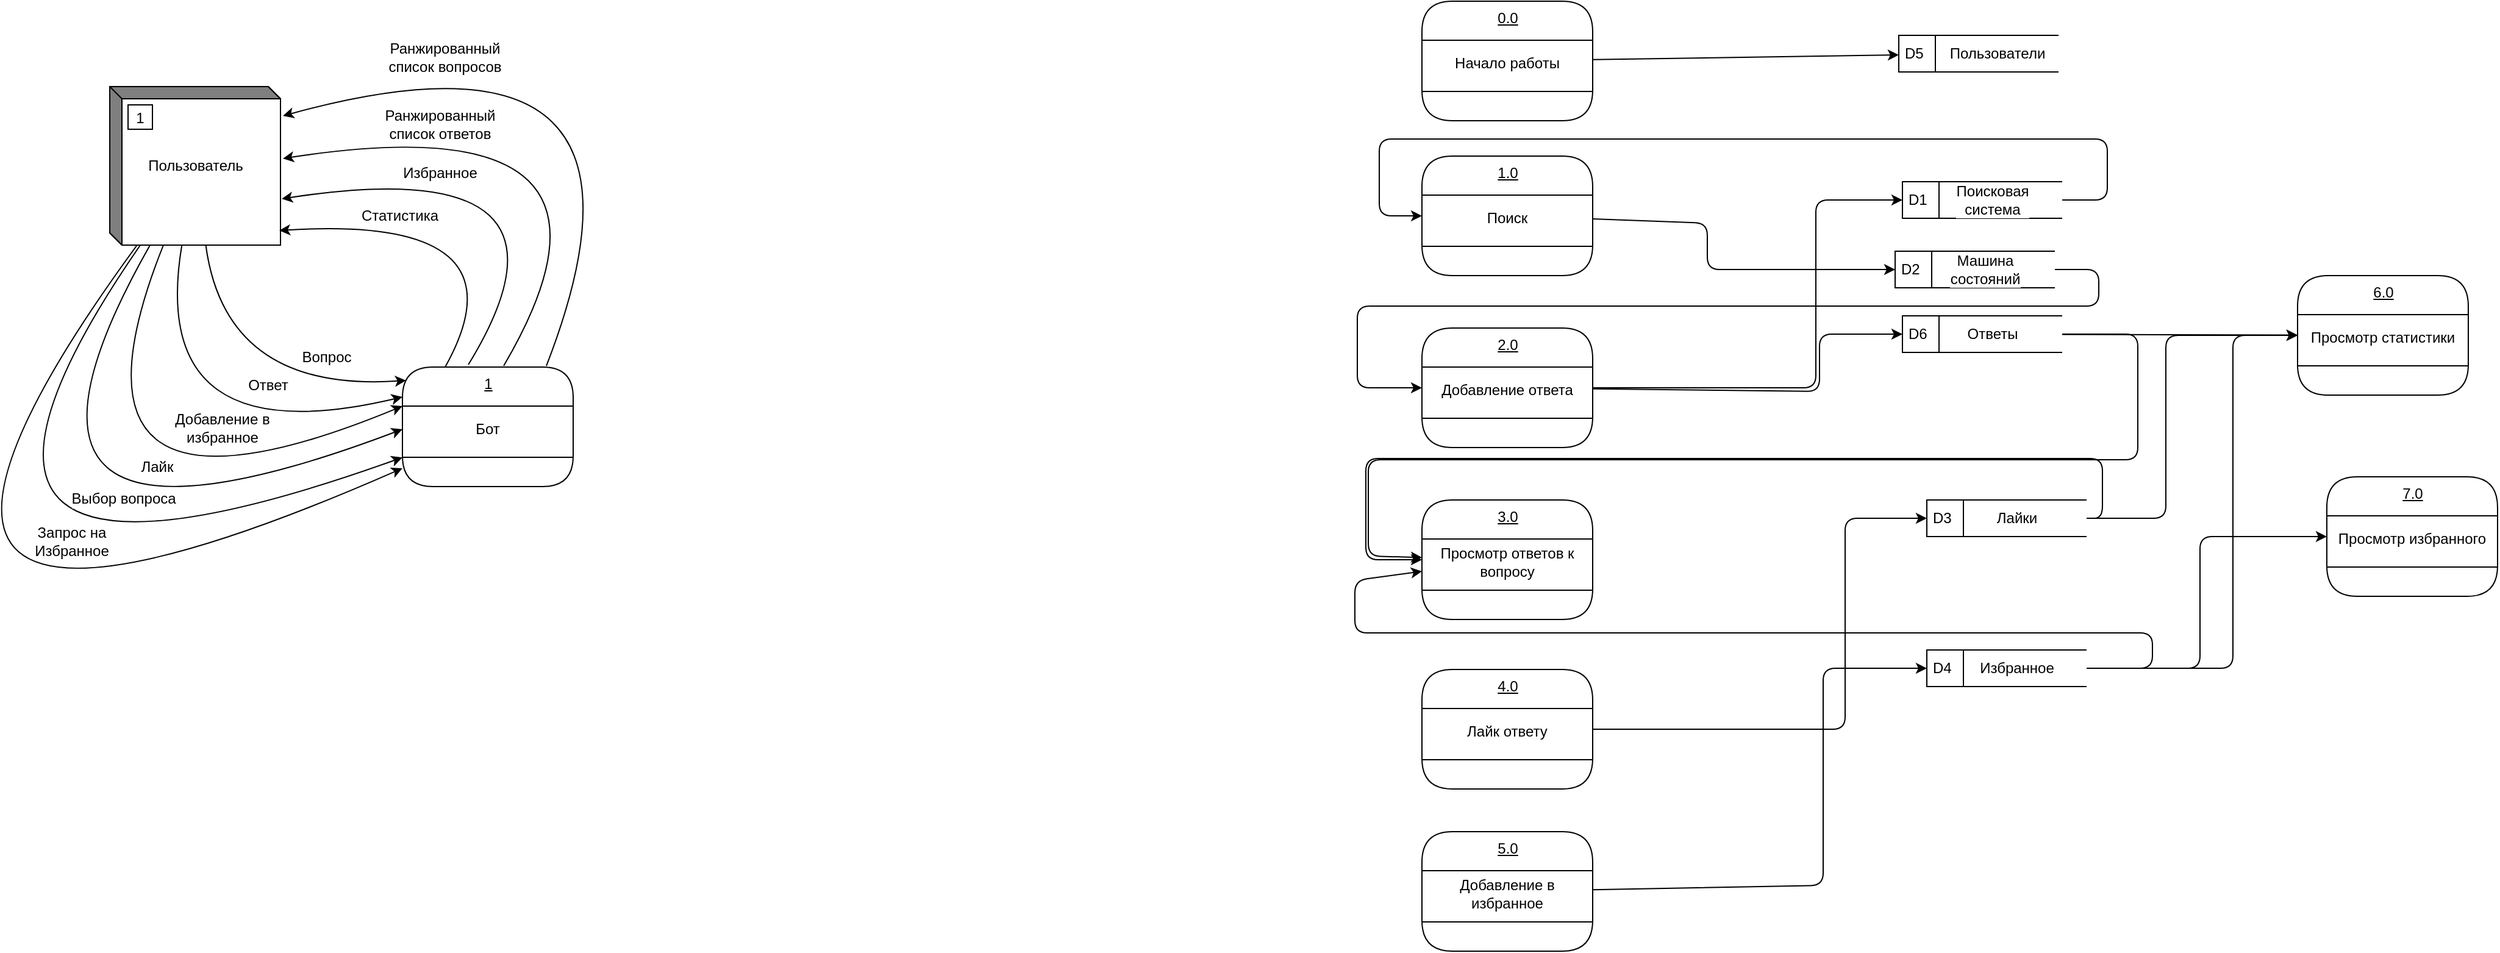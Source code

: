 <mxfile version="14.6.13" type="device"><diagram id="zro-2nRnJr-bB-MmIFv8" name="Страница 1"><mxGraphModel dx="621" dy="503" grid="0" gridSize="10" guides="1" tooltips="1" connect="1" arrows="1" fold="1" page="1" pageScale="1" pageWidth="1169" pageHeight="827" background="none" math="0" shadow="0"><root><mxCell id="0"/><mxCell id="1" parent="0"/><mxCell id="Z1UcRKzP8GFp2pOLiOAi-3" value="Пользователь" style="html=1;dashed=0;whitespace=wrap;shape=mxgraph.dfd.externalEntity;shadow=0;fillColor=#FFFFFF;" vertex="1" parent="1"><mxGeometry x="240" y="70" width="140" height="130" as="geometry"/></mxCell><mxCell id="Z1UcRKzP8GFp2pOLiOAi-4" value="1" style="autosize=1;part=1;resizable=0;strokeColor=inherit;fillColor=inherit;gradientColor=inherit;labelBorderColor=#FFFFFF;labelBackgroundColor=#FFFFFF;" vertex="1" parent="Z1UcRKzP8GFp2pOLiOAi-3"><mxGeometry width="20" height="20" relative="1" as="geometry"><mxPoint x="15" y="15" as="offset"/></mxGeometry></mxCell><mxCell id="Z1UcRKzP8GFp2pOLiOAi-5" value="D1" style="html=1;dashed=0;whitespace=wrap;shape=mxgraph.dfd.dataStoreID;align=left;spacingLeft=3;points=[[0,0],[0.5,0],[1,0],[0,0.5],[1,0.5],[0,1],[0.5,1],[1,1]];shadow=0;labelBackgroundColor=#FFFFFF;fillColor=#FFFFFF;gradientColor=none;" vertex="1" parent="1"><mxGeometry x="1710" y="148" width="131" height="30" as="geometry"/></mxCell><mxCell id="Z1UcRKzP8GFp2pOLiOAi-41" value="1" style="swimlane;fontStyle=4;align=center;verticalAlign=top;childLayout=stackLayout;horizontal=1;startSize=32;horizontalStack=0;resizeParent=1;resizeParentMax=0;resizeLast=0;collapsible=0;marginBottom=0;html=1;rounded=1;absoluteArcSize=1;arcSize=50;shadow=0;labelBackgroundColor=#FFFFFF;gradientColor=none;fillColor=none;" vertex="1" parent="1"><mxGeometry x="480" y="300" width="140" height="98" as="geometry"/></mxCell><mxCell id="Z1UcRKzP8GFp2pOLiOAi-48" value="Бот" style="text;html=1;strokeColor=none;fillColor=none;align=center;verticalAlign=middle;whiteSpace=wrap;rounded=0;shadow=0;labelBackgroundColor=#FFFFFF;" vertex="1" parent="Z1UcRKzP8GFp2pOLiOAi-41"><mxGeometry y="32" width="140" height="38" as="geometry"/></mxCell><mxCell id="Z1UcRKzP8GFp2pOLiOAi-46" value="" style="line;strokeWidth=1;fillColor=none;align=left;verticalAlign=middle;spacingTop=-1;spacingLeft=3;spacingRight=3;rotatable=0;labelPosition=right;points=[];portConstraint=eastwest;" vertex="1" parent="Z1UcRKzP8GFp2pOLiOAi-41"><mxGeometry y="70" width="140" height="8" as="geometry"/></mxCell><mxCell id="Z1UcRKzP8GFp2pOLiOAi-49" value="&amp;nbsp;" style="text;html=1;strokeColor=none;fillColor=none;align=center;verticalAlign=middle;whiteSpace=wrap;rounded=0;shadow=0;labelBackgroundColor=#FFFFFF;" vertex="1" parent="Z1UcRKzP8GFp2pOLiOAi-41"><mxGeometry y="78" width="140" height="20" as="geometry"/></mxCell><mxCell id="Z1UcRKzP8GFp2pOLiOAi-53" value="" style="endArrow=classic;html=1;curved=1;entryX=1.014;entryY=0.454;entryDx=0;entryDy=0;entryPerimeter=0;exitX=0.593;exitY=-0.01;exitDx=0;exitDy=0;exitPerimeter=0;" edge="1" parent="1" source="Z1UcRKzP8GFp2pOLiOAi-41" target="Z1UcRKzP8GFp2pOLiOAi-3"><mxGeometry width="50" height="50" relative="1" as="geometry"><mxPoint x="460" y="310" as="sourcePoint"/><mxPoint x="510" y="260" as="targetPoint"/><Array as="points"><mxPoint x="691" y="81"/></Array></mxGeometry></mxCell><mxCell id="Z1UcRKzP8GFp2pOLiOAi-55" value="Вопрос" style="text;html=1;strokeColor=none;fillColor=none;align=center;verticalAlign=middle;whiteSpace=wrap;rounded=0;shadow=0;labelBackgroundColor=#FFFFFF;" vertex="1" parent="1"><mxGeometry x="398" y="282" width="40" height="20" as="geometry"/></mxCell><mxCell id="Z1UcRKzP8GFp2pOLiOAi-57" value="" style="endArrow=classic;html=1;curved=1;entryX=0.021;entryY=0.112;entryDx=0;entryDy=0;entryPerimeter=0;" edge="1" parent="1" source="Z1UcRKzP8GFp2pOLiOAi-3" target="Z1UcRKzP8GFp2pOLiOAi-41"><mxGeometry width="50" height="50" relative="1" as="geometry"><mxPoint x="457" y="322" as="sourcePoint"/><mxPoint x="507" y="272" as="targetPoint"/><Array as="points"><mxPoint x="335" y="321"/></Array></mxGeometry></mxCell><mxCell id="Z1UcRKzP8GFp2pOLiOAi-59" value="" style="endArrow=classic;html=1;curved=1;entryX=0;entryY=0.25;entryDx=0;entryDy=0;" edge="1" parent="1" source="Z1UcRKzP8GFp2pOLiOAi-3" target="Z1UcRKzP8GFp2pOLiOAi-49"><mxGeometry width="50" height="50" relative="1" as="geometry"><mxPoint x="457" y="322" as="sourcePoint"/><mxPoint x="485" y="388" as="targetPoint"/><Array as="points"><mxPoint x="-38" y="610"/></Array></mxGeometry></mxCell><mxCell id="Z1UcRKzP8GFp2pOLiOAi-60" value="" style="endArrow=classic;html=1;curved=1;" edge="1" parent="1" source="Z1UcRKzP8GFp2pOLiOAi-3" target="Z1UcRKzP8GFp2pOLiOAi-41"><mxGeometry width="50" height="50" relative="1" as="geometry"><mxPoint x="457" y="322" as="sourcePoint"/><mxPoint x="507" y="272" as="targetPoint"/><Array as="points"><mxPoint x="34" y="534"/></Array></mxGeometry></mxCell><mxCell id="Z1UcRKzP8GFp2pOLiOAi-61" value="Выбор вопроса" style="text;html=1;strokeColor=none;fillColor=none;align=center;verticalAlign=middle;whiteSpace=wrap;rounded=0;shadow=0;labelBackgroundColor=#FFFFFF;" vertex="1" parent="1"><mxGeometry x="207" y="398" width="89" height="20" as="geometry"/></mxCell><mxCell id="Z1UcRKzP8GFp2pOLiOAi-62" value="Запрос на Избранное" style="text;html=1;strokeColor=none;fillColor=none;align=center;verticalAlign=middle;whiteSpace=wrap;rounded=0;shadow=0;labelBackgroundColor=#FFFFFF;" vertex="1" parent="1"><mxGeometry x="189" y="433" width="40" height="20" as="geometry"/></mxCell><mxCell id="Z1UcRKzP8GFp2pOLiOAi-64" value="" style="endArrow=classic;html=1;curved=1;exitX=0.843;exitY=-0.01;exitDx=0;exitDy=0;entryX=1.014;entryY=0.185;entryDx=0;entryDy=0;entryPerimeter=0;exitPerimeter=0;" edge="1" parent="1" source="Z1UcRKzP8GFp2pOLiOAi-41" target="Z1UcRKzP8GFp2pOLiOAi-3"><mxGeometry width="50" height="50" relative="1" as="geometry"><mxPoint x="560" y="310" as="sourcePoint"/><mxPoint x="390" y="142.083" as="targetPoint"/><Array as="points"><mxPoint x="713" y="3"/></Array></mxGeometry></mxCell><mxCell id="Z1UcRKzP8GFp2pOLiOAi-65" value="" style="endArrow=classic;html=1;curved=1;entryX=1.007;entryY=0.708;entryDx=0;entryDy=0;entryPerimeter=0;exitX=0.386;exitY=-0.02;exitDx=0;exitDy=0;exitPerimeter=0;" edge="1" parent="1" source="Z1UcRKzP8GFp2pOLiOAi-41" target="Z1UcRKzP8GFp2pOLiOAi-3"><mxGeometry width="50" height="50" relative="1" as="geometry"><mxPoint x="558.059" y="310" as="sourcePoint"/><mxPoint x="391.96" y="156.96" as="targetPoint"/><Array as="points"><mxPoint x="642" y="122"/></Array></mxGeometry></mxCell><mxCell id="Z1UcRKzP8GFp2pOLiOAi-66" value="" style="endArrow=classic;html=1;curved=1;entryX=0.993;entryY=0.908;entryDx=0;entryDy=0;entryPerimeter=0;exitX=0.25;exitY=0;exitDx=0;exitDy=0;" edge="1" parent="1" source="Z1UcRKzP8GFp2pOLiOAi-41" target="Z1UcRKzP8GFp2pOLiOAi-3"><mxGeometry width="50" height="50" relative="1" as="geometry"><mxPoint x="568.059" y="320" as="sourcePoint"/><mxPoint x="401.96" y="166.96" as="targetPoint"/><Array as="points"><mxPoint x="585" y="175"/></Array></mxGeometry></mxCell><mxCell id="Z1UcRKzP8GFp2pOLiOAi-67" value="Ранжированный список вопросов" style="text;html=1;strokeColor=none;fillColor=none;align=center;verticalAlign=middle;whiteSpace=wrap;rounded=0;shadow=0;labelBackgroundColor=#FFFFFF;" vertex="1" parent="1"><mxGeometry x="467" y="32" width="96" height="28" as="geometry"/></mxCell><mxCell id="Z1UcRKzP8GFp2pOLiOAi-68" value="Ранжированный список ответов" style="text;html=1;strokeColor=none;fillColor=none;align=center;verticalAlign=middle;whiteSpace=wrap;rounded=0;shadow=0;labelBackgroundColor=#FFFFFF;" vertex="1" parent="1"><mxGeometry x="463" y="87" width="96" height="28" as="geometry"/></mxCell><mxCell id="Z1UcRKzP8GFp2pOLiOAi-69" value="Избранное" style="text;html=1;strokeColor=none;fillColor=none;align=center;verticalAlign=middle;whiteSpace=wrap;rounded=0;shadow=0;labelBackgroundColor=#FFFFFF;" vertex="1" parent="1"><mxGeometry x="463" y="127" width="96" height="28" as="geometry"/></mxCell><mxCell id="Z1UcRKzP8GFp2pOLiOAi-70" value="Статистика" style="text;html=1;strokeColor=none;fillColor=none;align=center;verticalAlign=middle;whiteSpace=wrap;rounded=0;shadow=0;labelBackgroundColor=#FFFFFF;" vertex="1" parent="1"><mxGeometry x="430" y="162" width="96" height="28" as="geometry"/></mxCell><mxCell id="Z1UcRKzP8GFp2pOLiOAi-71" value="" style="endArrow=classic;html=1;curved=1;entryX=0;entryY=0.5;entryDx=0;entryDy=0;" edge="1" parent="1" source="Z1UcRKzP8GFp2pOLiOAi-3" target="Z1UcRKzP8GFp2pOLiOAi-48"><mxGeometry width="50" height="50" relative="1" as="geometry"><mxPoint x="292.596" y="210" as="sourcePoint"/><mxPoint x="498" y="393" as="targetPoint"/><Array as="points"><mxPoint x="107" y="492"/></Array></mxGeometry></mxCell><mxCell id="Z1UcRKzP8GFp2pOLiOAi-72" value="" style="endArrow=classic;html=1;curved=1;entryX=0;entryY=0;entryDx=0;entryDy=0;" edge="1" parent="1" source="Z1UcRKzP8GFp2pOLiOAi-3" target="Z1UcRKzP8GFp2pOLiOAi-48"><mxGeometry width="50" height="50" relative="1" as="geometry"><mxPoint x="303.75" y="210" as="sourcePoint"/><mxPoint x="490" y="361" as="targetPoint"/><Array as="points"><mxPoint x="182" y="455"/></Array></mxGeometry></mxCell><mxCell id="Z1UcRKzP8GFp2pOLiOAi-73" value="Лайк" style="text;html=1;strokeColor=none;fillColor=none;align=center;verticalAlign=middle;whiteSpace=wrap;rounded=0;shadow=0;labelBackgroundColor=#FFFFFF;" vertex="1" parent="1"><mxGeometry x="259" y="372" width="40" height="20" as="geometry"/></mxCell><mxCell id="Z1UcRKzP8GFp2pOLiOAi-74" value="Добавление в избранное" style="text;html=1;strokeColor=none;fillColor=none;align=center;verticalAlign=middle;whiteSpace=wrap;rounded=0;shadow=0;labelBackgroundColor=#FFFFFF;" vertex="1" parent="1"><mxGeometry x="290" y="340" width="85" height="20" as="geometry"/></mxCell><mxCell id="Z1UcRKzP8GFp2pOLiOAi-75" value="" style="endArrow=classic;html=1;curved=1;entryX=0;entryY=0.25;entryDx=0;entryDy=0;" edge="1" parent="1" source="Z1UcRKzP8GFp2pOLiOAi-3" target="Z1UcRKzP8GFp2pOLiOAi-41"><mxGeometry width="50" height="50" relative="1" as="geometry"><mxPoint x="345.325" y="210" as="sourcePoint"/><mxPoint x="463" y="456" as="targetPoint"/><Array as="points"><mxPoint x="270" y="374"/></Array></mxGeometry></mxCell><mxCell id="Z1UcRKzP8GFp2pOLiOAi-76" value="Ответ" style="text;html=1;strokeColor=none;fillColor=none;align=center;verticalAlign=middle;whiteSpace=wrap;rounded=0;shadow=0;labelBackgroundColor=#FFFFFF;" vertex="1" parent="1"><mxGeometry x="350" y="305" width="40" height="20" as="geometry"/></mxCell><mxCell id="Z1UcRKzP8GFp2pOLiOAi-78" value="1.0" style="swimlane;fontStyle=4;align=center;verticalAlign=top;childLayout=stackLayout;horizontal=1;startSize=32;horizontalStack=0;resizeParent=1;resizeParentMax=0;resizeLast=0;collapsible=0;marginBottom=0;html=1;rounded=1;absoluteArcSize=1;arcSize=50;shadow=0;labelBackgroundColor=#FFFFFF;gradientColor=none;fillColor=none;" vertex="1" parent="1"><mxGeometry x="1316" y="127" width="140" height="98" as="geometry"/></mxCell><mxCell id="Z1UcRKzP8GFp2pOLiOAi-79" value="Поиск" style="text;html=1;strokeColor=none;fillColor=none;align=center;verticalAlign=middle;whiteSpace=wrap;rounded=0;shadow=0;labelBackgroundColor=#FFFFFF;" vertex="1" parent="Z1UcRKzP8GFp2pOLiOAi-78"><mxGeometry y="32" width="140" height="38" as="geometry"/></mxCell><mxCell id="Z1UcRKzP8GFp2pOLiOAi-80" value="" style="line;strokeWidth=1;fillColor=none;align=left;verticalAlign=middle;spacingTop=-1;spacingLeft=3;spacingRight=3;rotatable=0;labelPosition=right;points=[];portConstraint=eastwest;" vertex="1" parent="Z1UcRKzP8GFp2pOLiOAi-78"><mxGeometry y="70" width="140" height="8" as="geometry"/></mxCell><mxCell id="Z1UcRKzP8GFp2pOLiOAi-81" value="&amp;nbsp;" style="text;html=1;strokeColor=none;fillColor=none;align=center;verticalAlign=middle;whiteSpace=wrap;rounded=0;shadow=0;labelBackgroundColor=#FFFFFF;" vertex="1" parent="Z1UcRKzP8GFp2pOLiOAi-78"><mxGeometry y="78" width="140" height="20" as="geometry"/></mxCell><mxCell id="Z1UcRKzP8GFp2pOLiOAi-83" value="Поисковая система" style="text;html=1;strokeColor=none;fillColor=none;align=center;verticalAlign=middle;whiteSpace=wrap;rounded=0;shadow=0;labelBackgroundColor=#FFFFFF;" vertex="1" parent="1"><mxGeometry x="1764" y="153" width="40" height="20" as="geometry"/></mxCell><mxCell id="Z1UcRKzP8GFp2pOLiOAi-84" value="D2" style="html=1;dashed=0;whitespace=wrap;shape=mxgraph.dfd.dataStoreID;align=left;spacingLeft=3;points=[[0,0],[0.5,0],[1,0],[0,0.5],[1,0.5],[0,1],[0.5,1],[1,1]];shadow=0;labelBackgroundColor=#FFFFFF;fillColor=#FFFFFF;gradientColor=none;" vertex="1" parent="1"><mxGeometry x="1704" y="205" width="131" height="30" as="geometry"/></mxCell><mxCell id="Z1UcRKzP8GFp2pOLiOAi-85" value="Машина состояний" style="text;html=1;strokeColor=none;fillColor=none;align=center;verticalAlign=middle;whiteSpace=wrap;rounded=0;shadow=0;labelBackgroundColor=#FFFFFF;" vertex="1" parent="1"><mxGeometry x="1758" y="210" width="40" height="20" as="geometry"/></mxCell><mxCell id="Z1UcRKzP8GFp2pOLiOAi-86" value="D3" style="html=1;dashed=0;whitespace=wrap;shape=mxgraph.dfd.dataStoreID;align=left;spacingLeft=3;points=[[0,0],[0.5,0],[1,0],[0,0.5],[1,0.5],[0,1],[0.5,1],[1,1]];shadow=0;labelBackgroundColor=#FFFFFF;fillColor=#FFFFFF;gradientColor=none;" vertex="1" parent="1"><mxGeometry x="1730" y="409" width="131" height="30" as="geometry"/></mxCell><mxCell id="Z1UcRKzP8GFp2pOLiOAi-87" value="Лайки" style="text;html=1;strokeColor=none;fillColor=none;align=center;verticalAlign=middle;whiteSpace=wrap;rounded=0;shadow=0;labelBackgroundColor=#FFFFFF;" vertex="1" parent="1"><mxGeometry x="1784" y="414" width="40" height="20" as="geometry"/></mxCell><mxCell id="Z1UcRKzP8GFp2pOLiOAi-88" value="D4" style="html=1;dashed=0;whitespace=wrap;shape=mxgraph.dfd.dataStoreID;align=left;spacingLeft=3;points=[[0,0],[0.5,0],[1,0],[0,0.5],[1,0.5],[0,1],[0.5,1],[1,1]];shadow=0;labelBackgroundColor=#FFFFFF;fillColor=#FFFFFF;gradientColor=none;" vertex="1" parent="1"><mxGeometry x="1730" y="532" width="131" height="30" as="geometry"/></mxCell><mxCell id="Z1UcRKzP8GFp2pOLiOAi-89" value="Избранное" style="text;html=1;strokeColor=none;fillColor=none;align=center;verticalAlign=middle;whiteSpace=wrap;rounded=0;shadow=0;labelBackgroundColor=#FFFFFF;" vertex="1" parent="1"><mxGeometry x="1784" y="537" width="40" height="20" as="geometry"/></mxCell><mxCell id="Z1UcRKzP8GFp2pOLiOAi-90" value="D6" style="html=1;dashed=0;whitespace=wrap;shape=mxgraph.dfd.dataStoreID;align=left;spacingLeft=3;points=[[0,0],[0.5,0],[1,0],[0,0.5],[1,0.5],[0,1],[0.5,1],[1,1]];shadow=0;labelBackgroundColor=#FFFFFF;fillColor=#FFFFFF;gradientColor=none;" vertex="1" parent="1"><mxGeometry x="1710" y="258" width="131" height="30" as="geometry"/></mxCell><mxCell id="Z1UcRKzP8GFp2pOLiOAi-91" value="Ответы" style="text;html=1;strokeColor=none;fillColor=none;align=center;verticalAlign=middle;whiteSpace=wrap;rounded=0;shadow=0;labelBackgroundColor=#FFFFFF;" vertex="1" parent="1"><mxGeometry x="1764" y="263" width="40" height="20" as="geometry"/></mxCell><mxCell id="Z1UcRKzP8GFp2pOLiOAi-92" value="D5" style="html=1;dashed=0;whitespace=wrap;shape=mxgraph.dfd.dataStoreID;align=left;spacingLeft=3;points=[[0,0],[0.5,0],[1,0],[0,0.5],[1,0.5],[0,1],[0.5,1],[1,1]];shadow=0;labelBackgroundColor=#FFFFFF;fillColor=#FFFFFF;gradientColor=none;" vertex="1" parent="1"><mxGeometry x="1707" y="28" width="131" height="30" as="geometry"/></mxCell><mxCell id="Z1UcRKzP8GFp2pOLiOAi-93" value="Пользователи" style="text;html=1;strokeColor=none;fillColor=none;align=center;verticalAlign=middle;whiteSpace=wrap;rounded=0;shadow=0;labelBackgroundColor=#FFFFFF;" vertex="1" parent="1"><mxGeometry x="1768" y="33" width="40" height="20" as="geometry"/></mxCell><mxCell id="Z1UcRKzP8GFp2pOLiOAi-95" value="2.0" style="swimlane;fontStyle=4;align=center;verticalAlign=top;childLayout=stackLayout;horizontal=1;startSize=32;horizontalStack=0;resizeParent=1;resizeParentMax=0;resizeLast=0;collapsible=0;marginBottom=0;html=1;rounded=1;absoluteArcSize=1;arcSize=50;shadow=0;labelBackgroundColor=#FFFFFF;gradientColor=none;fillColor=none;" vertex="1" parent="1"><mxGeometry x="1316" y="268" width="140" height="98" as="geometry"/></mxCell><mxCell id="Z1UcRKzP8GFp2pOLiOAi-96" value="Добавление ответа" style="text;html=1;strokeColor=none;fillColor=none;align=center;verticalAlign=middle;whiteSpace=wrap;rounded=0;shadow=0;labelBackgroundColor=#FFFFFF;" vertex="1" parent="Z1UcRKzP8GFp2pOLiOAi-95"><mxGeometry y="32" width="140" height="38" as="geometry"/></mxCell><mxCell id="Z1UcRKzP8GFp2pOLiOAi-97" value="" style="line;strokeWidth=1;fillColor=none;align=left;verticalAlign=middle;spacingTop=-1;spacingLeft=3;spacingRight=3;rotatable=0;labelPosition=right;points=[];portConstraint=eastwest;" vertex="1" parent="Z1UcRKzP8GFp2pOLiOAi-95"><mxGeometry y="70" width="140" height="8" as="geometry"/></mxCell><mxCell id="Z1UcRKzP8GFp2pOLiOAi-98" value="&amp;nbsp;" style="text;html=1;strokeColor=none;fillColor=none;align=center;verticalAlign=middle;whiteSpace=wrap;rounded=0;shadow=0;labelBackgroundColor=#FFFFFF;" vertex="1" parent="Z1UcRKzP8GFp2pOLiOAi-95"><mxGeometry y="78" width="140" height="20" as="geometry"/></mxCell><mxCell id="Z1UcRKzP8GFp2pOLiOAi-99" value="3.0" style="swimlane;fontStyle=4;align=center;verticalAlign=top;childLayout=stackLayout;horizontal=1;startSize=32;horizontalStack=0;resizeParent=1;resizeParentMax=0;resizeLast=0;collapsible=0;marginBottom=0;html=1;rounded=1;absoluteArcSize=1;arcSize=50;shadow=0;labelBackgroundColor=#FFFFFF;gradientColor=none;fillColor=none;" vertex="1" parent="1"><mxGeometry x="1316" y="409" width="140" height="98" as="geometry"/></mxCell><mxCell id="Z1UcRKzP8GFp2pOLiOAi-100" value="Просмотр ответов к вопросу" style="text;html=1;strokeColor=none;fillColor=none;align=center;verticalAlign=middle;whiteSpace=wrap;rounded=0;shadow=0;labelBackgroundColor=#FFFFFF;" vertex="1" parent="Z1UcRKzP8GFp2pOLiOAi-99"><mxGeometry y="32" width="140" height="38" as="geometry"/></mxCell><mxCell id="Z1UcRKzP8GFp2pOLiOAi-101" value="" style="line;strokeWidth=1;fillColor=none;align=left;verticalAlign=middle;spacingTop=-1;spacingLeft=3;spacingRight=3;rotatable=0;labelPosition=right;points=[];portConstraint=eastwest;" vertex="1" parent="Z1UcRKzP8GFp2pOLiOAi-99"><mxGeometry y="70" width="140" height="8" as="geometry"/></mxCell><mxCell id="Z1UcRKzP8GFp2pOLiOAi-102" value="&amp;nbsp;" style="text;html=1;strokeColor=none;fillColor=none;align=center;verticalAlign=middle;whiteSpace=wrap;rounded=0;shadow=0;labelBackgroundColor=#FFFFFF;" vertex="1" parent="Z1UcRKzP8GFp2pOLiOAi-99"><mxGeometry y="78" width="140" height="20" as="geometry"/></mxCell><mxCell id="Z1UcRKzP8GFp2pOLiOAi-104" value="4.0" style="swimlane;fontStyle=4;align=center;verticalAlign=top;childLayout=stackLayout;horizontal=1;startSize=32;horizontalStack=0;resizeParent=1;resizeParentMax=0;resizeLast=0;collapsible=0;marginBottom=0;html=1;rounded=1;absoluteArcSize=1;arcSize=50;shadow=0;labelBackgroundColor=#FFFFFF;gradientColor=none;fillColor=none;" vertex="1" parent="1"><mxGeometry x="1316" y="548" width="140" height="98" as="geometry"/></mxCell><mxCell id="Z1UcRKzP8GFp2pOLiOAi-105" value="Лайк ответу" style="text;html=1;strokeColor=none;fillColor=none;align=center;verticalAlign=middle;whiteSpace=wrap;rounded=0;shadow=0;labelBackgroundColor=#FFFFFF;" vertex="1" parent="Z1UcRKzP8GFp2pOLiOAi-104"><mxGeometry y="32" width="140" height="38" as="geometry"/></mxCell><mxCell id="Z1UcRKzP8GFp2pOLiOAi-106" value="" style="line;strokeWidth=1;fillColor=none;align=left;verticalAlign=middle;spacingTop=-1;spacingLeft=3;spacingRight=3;rotatable=0;labelPosition=right;points=[];portConstraint=eastwest;" vertex="1" parent="Z1UcRKzP8GFp2pOLiOAi-104"><mxGeometry y="70" width="140" height="8" as="geometry"/></mxCell><mxCell id="Z1UcRKzP8GFp2pOLiOAi-107" value="&amp;nbsp;" style="text;html=1;strokeColor=none;fillColor=none;align=center;verticalAlign=middle;whiteSpace=wrap;rounded=0;shadow=0;labelBackgroundColor=#FFFFFF;" vertex="1" parent="Z1UcRKzP8GFp2pOLiOAi-104"><mxGeometry y="78" width="140" height="20" as="geometry"/></mxCell><mxCell id="Z1UcRKzP8GFp2pOLiOAi-108" value="5.0" style="swimlane;fontStyle=4;align=center;verticalAlign=top;childLayout=stackLayout;horizontal=1;startSize=32;horizontalStack=0;resizeParent=1;resizeParentMax=0;resizeLast=0;collapsible=0;marginBottom=0;html=1;rounded=1;absoluteArcSize=1;arcSize=50;shadow=0;labelBackgroundColor=#FFFFFF;gradientColor=none;fillColor=none;" vertex="1" parent="1"><mxGeometry x="1316" y="681" width="140" height="98" as="geometry"/></mxCell><mxCell id="Z1UcRKzP8GFp2pOLiOAi-109" value="Добавление в избранное" style="text;html=1;strokeColor=none;fillColor=none;align=center;verticalAlign=middle;whiteSpace=wrap;rounded=0;shadow=0;labelBackgroundColor=#FFFFFF;" vertex="1" parent="Z1UcRKzP8GFp2pOLiOAi-108"><mxGeometry y="32" width="140" height="38" as="geometry"/></mxCell><mxCell id="Z1UcRKzP8GFp2pOLiOAi-110" value="" style="line;strokeWidth=1;fillColor=none;align=left;verticalAlign=middle;spacingTop=-1;spacingLeft=3;spacingRight=3;rotatable=0;labelPosition=right;points=[];portConstraint=eastwest;" vertex="1" parent="Z1UcRKzP8GFp2pOLiOAi-108"><mxGeometry y="70" width="140" height="8" as="geometry"/></mxCell><mxCell id="Z1UcRKzP8GFp2pOLiOAi-111" value="&amp;nbsp;" style="text;html=1;strokeColor=none;fillColor=none;align=center;verticalAlign=middle;whiteSpace=wrap;rounded=0;shadow=0;labelBackgroundColor=#FFFFFF;" vertex="1" parent="Z1UcRKzP8GFp2pOLiOAi-108"><mxGeometry y="78" width="140" height="20" as="geometry"/></mxCell><mxCell id="Z1UcRKzP8GFp2pOLiOAi-112" value="6.0" style="swimlane;fontStyle=4;align=center;verticalAlign=top;childLayout=stackLayout;horizontal=1;startSize=32;horizontalStack=0;resizeParent=1;resizeParentMax=0;resizeLast=0;collapsible=0;marginBottom=0;html=1;rounded=1;absoluteArcSize=1;arcSize=50;shadow=0;labelBackgroundColor=#FFFFFF;gradientColor=none;fillColor=none;" vertex="1" parent="1"><mxGeometry x="2034" y="225" width="140" height="98" as="geometry"/></mxCell><mxCell id="Z1UcRKzP8GFp2pOLiOAi-113" value="Просмотр статистики" style="text;html=1;strokeColor=none;fillColor=none;align=center;verticalAlign=middle;whiteSpace=wrap;rounded=0;shadow=0;labelBackgroundColor=#FFFFFF;" vertex="1" parent="Z1UcRKzP8GFp2pOLiOAi-112"><mxGeometry y="32" width="140" height="38" as="geometry"/></mxCell><mxCell id="Z1UcRKzP8GFp2pOLiOAi-114" value="" style="line;strokeWidth=1;fillColor=none;align=left;verticalAlign=middle;spacingTop=-1;spacingLeft=3;spacingRight=3;rotatable=0;labelPosition=right;points=[];portConstraint=eastwest;" vertex="1" parent="Z1UcRKzP8GFp2pOLiOAi-112"><mxGeometry y="70" width="140" height="8" as="geometry"/></mxCell><mxCell id="Z1UcRKzP8GFp2pOLiOAi-115" value="&amp;nbsp;" style="text;html=1;strokeColor=none;fillColor=none;align=center;verticalAlign=middle;whiteSpace=wrap;rounded=0;shadow=0;labelBackgroundColor=#FFFFFF;" vertex="1" parent="Z1UcRKzP8GFp2pOLiOAi-112"><mxGeometry y="78" width="140" height="20" as="geometry"/></mxCell><mxCell id="Z1UcRKzP8GFp2pOLiOAi-116" value="7.0" style="swimlane;fontStyle=4;align=center;verticalAlign=top;childLayout=stackLayout;horizontal=1;startSize=32;horizontalStack=0;resizeParent=1;resizeParentMax=0;resizeLast=0;collapsible=0;marginBottom=0;html=1;rounded=1;absoluteArcSize=1;arcSize=50;shadow=0;labelBackgroundColor=#FFFFFF;gradientColor=none;fillColor=none;" vertex="1" parent="1"><mxGeometry x="2058" y="390" width="140" height="98" as="geometry"/></mxCell><mxCell id="Z1UcRKzP8GFp2pOLiOAi-117" value="Просмотр избранного" style="text;html=1;strokeColor=none;fillColor=none;align=center;verticalAlign=middle;whiteSpace=wrap;rounded=0;shadow=0;labelBackgroundColor=#FFFFFF;" vertex="1" parent="Z1UcRKzP8GFp2pOLiOAi-116"><mxGeometry y="32" width="140" height="38" as="geometry"/></mxCell><mxCell id="Z1UcRKzP8GFp2pOLiOAi-118" value="" style="line;strokeWidth=1;fillColor=none;align=left;verticalAlign=middle;spacingTop=-1;spacingLeft=3;spacingRight=3;rotatable=0;labelPosition=right;points=[];portConstraint=eastwest;" vertex="1" parent="Z1UcRKzP8GFp2pOLiOAi-116"><mxGeometry y="70" width="140" height="8" as="geometry"/></mxCell><mxCell id="Z1UcRKzP8GFp2pOLiOAi-119" value="&amp;nbsp;" style="text;html=1;strokeColor=none;fillColor=none;align=center;verticalAlign=middle;whiteSpace=wrap;rounded=0;shadow=0;labelBackgroundColor=#FFFFFF;" vertex="1" parent="Z1UcRKzP8GFp2pOLiOAi-116"><mxGeometry y="78" width="140" height="20" as="geometry"/></mxCell><mxCell id="Z1UcRKzP8GFp2pOLiOAi-121" value="" style="endArrow=classic;html=1;" edge="1" parent="1" source="Z1UcRKzP8GFp2pOLiOAi-78" target="Z1UcRKzP8GFp2pOLiOAi-84"><mxGeometry width="50" height="50" relative="1" as="geometry"><mxPoint x="1525" y="369" as="sourcePoint"/><mxPoint x="1665" y="247" as="targetPoint"/><Array as="points"><mxPoint x="1550" y="182"/><mxPoint x="1550" y="220"/></Array></mxGeometry></mxCell><mxCell id="Z1UcRKzP8GFp2pOLiOAi-122" value="" style="endArrow=classic;html=1;" edge="1" parent="1" source="Z1UcRKzP8GFp2pOLiOAi-5" target="Z1UcRKzP8GFp2pOLiOAi-78"><mxGeometry width="50" height="50" relative="1" as="geometry"><mxPoint x="1525" y="369" as="sourcePoint"/><mxPoint x="1575" y="319" as="targetPoint"/><Array as="points"><mxPoint x="1878" y="163"/><mxPoint x="1878" y="113"/><mxPoint x="1281" y="113"/><mxPoint x="1281" y="176"/></Array></mxGeometry></mxCell><mxCell id="Z1UcRKzP8GFp2pOLiOAi-123" value="" style="endArrow=classic;html=1;" edge="1" parent="1" source="Z1UcRKzP8GFp2pOLiOAi-84" target="Z1UcRKzP8GFp2pOLiOAi-95"><mxGeometry width="50" height="50" relative="1" as="geometry"><mxPoint x="1525" y="369" as="sourcePoint"/><mxPoint x="1575" y="319" as="targetPoint"/><Array as="points"><mxPoint x="1871" y="220"/><mxPoint x="1871" y="250"/><mxPoint x="1263" y="250"/><mxPoint x="1263" y="317"/></Array></mxGeometry></mxCell><mxCell id="Z1UcRKzP8GFp2pOLiOAi-124" value="" style="endArrow=classic;html=1;entryX=0;entryY=0.5;entryDx=0;entryDy=0;" edge="1" parent="1" source="Z1UcRKzP8GFp2pOLiOAi-95" target="Z1UcRKzP8GFp2pOLiOAi-5"><mxGeometry width="50" height="50" relative="1" as="geometry"><mxPoint x="1525" y="417" as="sourcePoint"/><mxPoint x="1671" y="162" as="targetPoint"/><Array as="points"><mxPoint x="1639" y="317"/><mxPoint x="1639" y="163"/></Array></mxGeometry></mxCell><mxCell id="Z1UcRKzP8GFp2pOLiOAi-125" value="" style="endArrow=classic;html=1;" edge="1" parent="1" source="Z1UcRKzP8GFp2pOLiOAi-95" target="Z1UcRKzP8GFp2pOLiOAi-90"><mxGeometry width="50" height="50" relative="1" as="geometry"><mxPoint x="1466" y="327.0" as="sourcePoint"/><mxPoint x="1720" y="173" as="targetPoint"/><Array as="points"><mxPoint x="1642" y="320"/><mxPoint x="1642" y="273"/></Array></mxGeometry></mxCell><mxCell id="Z1UcRKzP8GFp2pOLiOAi-126" value="" style="endArrow=classic;html=1;" edge="1" parent="1" source="Z1UcRKzP8GFp2pOLiOAi-90" target="Z1UcRKzP8GFp2pOLiOAi-99"><mxGeometry width="50" height="50" relative="1" as="geometry"><mxPoint x="1525" y="417" as="sourcePoint"/><mxPoint x="1575" y="367" as="targetPoint"/><Array as="points"><mxPoint x="1903" y="273"/><mxPoint x="1903" y="376"/><mxPoint x="1272" y="376"/><mxPoint x="1272" y="455"/></Array></mxGeometry></mxCell><mxCell id="Z1UcRKzP8GFp2pOLiOAi-127" value="" style="endArrow=classic;html=1;" edge="1" parent="1" source="Z1UcRKzP8GFp2pOLiOAi-86" target="Z1UcRKzP8GFp2pOLiOAi-99"><mxGeometry width="50" height="50" relative="1" as="geometry"><mxPoint x="1525" y="417" as="sourcePoint"/><mxPoint x="1575" y="367" as="targetPoint"/><Array as="points"><mxPoint x="1874" y="424"/><mxPoint x="1874" y="375"/><mxPoint x="1270" y="375"/><mxPoint x="1270" y="458"/></Array></mxGeometry></mxCell><mxCell id="Z1UcRKzP8GFp2pOLiOAi-128" value="0.0" style="swimlane;fontStyle=4;align=center;verticalAlign=top;childLayout=stackLayout;horizontal=1;startSize=32;horizontalStack=0;resizeParent=1;resizeParentMax=0;resizeLast=0;collapsible=0;marginBottom=0;html=1;rounded=1;absoluteArcSize=1;arcSize=50;shadow=0;labelBackgroundColor=#FFFFFF;gradientColor=none;fillColor=none;" vertex="1" parent="1"><mxGeometry x="1316" width="140" height="98" as="geometry"/></mxCell><mxCell id="Z1UcRKzP8GFp2pOLiOAi-129" value="Начало работы" style="text;html=1;strokeColor=none;fillColor=none;align=center;verticalAlign=middle;whiteSpace=wrap;rounded=0;shadow=0;labelBackgroundColor=#FFFFFF;" vertex="1" parent="Z1UcRKzP8GFp2pOLiOAi-128"><mxGeometry y="32" width="140" height="38" as="geometry"/></mxCell><mxCell id="Z1UcRKzP8GFp2pOLiOAi-130" value="" style="line;strokeWidth=1;fillColor=none;align=left;verticalAlign=middle;spacingTop=-1;spacingLeft=3;spacingRight=3;rotatable=0;labelPosition=right;points=[];portConstraint=eastwest;" vertex="1" parent="Z1UcRKzP8GFp2pOLiOAi-128"><mxGeometry y="70" width="140" height="8" as="geometry"/></mxCell><mxCell id="Z1UcRKzP8GFp2pOLiOAi-131" value="&amp;nbsp;" style="text;html=1;strokeColor=none;fillColor=none;align=center;verticalAlign=middle;whiteSpace=wrap;rounded=0;shadow=0;labelBackgroundColor=#FFFFFF;" vertex="1" parent="Z1UcRKzP8GFp2pOLiOAi-128"><mxGeometry y="78" width="140" height="20" as="geometry"/></mxCell><mxCell id="Z1UcRKzP8GFp2pOLiOAi-132" value="" style="endArrow=classic;html=1;" edge="1" parent="1" source="Z1UcRKzP8GFp2pOLiOAi-128" target="Z1UcRKzP8GFp2pOLiOAi-92"><mxGeometry width="50" height="50" relative="1" as="geometry"><mxPoint x="1627" y="373" as="sourcePoint"/><mxPoint x="1858" y="75" as="targetPoint"/></mxGeometry></mxCell><mxCell id="Z1UcRKzP8GFp2pOLiOAi-134" value="" style="endArrow=classic;html=1;" edge="1" parent="1" source="Z1UcRKzP8GFp2pOLiOAi-108" target="Z1UcRKzP8GFp2pOLiOAi-88"><mxGeometry width="50" height="50" relative="1" as="geometry"><mxPoint x="1653" y="498" as="sourcePoint"/><mxPoint x="1869" y="411" as="targetPoint"/><Array as="points"><mxPoint x="1645" y="725"/><mxPoint x="1645" y="547"/></Array></mxGeometry></mxCell><mxCell id="Z1UcRKzP8GFp2pOLiOAi-135" value="" style="endArrow=classic;html=1;" edge="1" parent="1" source="Z1UcRKzP8GFp2pOLiOAi-88" target="Z1UcRKzP8GFp2pOLiOAi-99"><mxGeometry width="50" height="50" relative="1" as="geometry"><mxPoint x="1693" y="514" as="sourcePoint"/><mxPoint x="1485" y="375" as="targetPoint"/><Array as="points"><mxPoint x="1915" y="547"/><mxPoint x="1915" y="518"/><mxPoint x="1261" y="518"/><mxPoint x="1261" y="475"/></Array></mxGeometry></mxCell><mxCell id="Z1UcRKzP8GFp2pOLiOAi-136" value="" style="endArrow=classic;html=1;" edge="1" parent="1" source="Z1UcRKzP8GFp2pOLiOAi-86" target="Z1UcRKzP8GFp2pOLiOAi-112"><mxGeometry width="50" height="50" relative="1" as="geometry"><mxPoint x="1743" y="533" as="sourcePoint"/><mxPoint x="1793" y="483" as="targetPoint"/><Array as="points"><mxPoint x="1926" y="424"/><mxPoint x="1926" y="274"/></Array></mxGeometry></mxCell><mxCell id="Z1UcRKzP8GFp2pOLiOAi-137" value="" style="endArrow=classic;html=1;" edge="1" parent="1" source="Z1UcRKzP8GFp2pOLiOAi-90" target="Z1UcRKzP8GFp2pOLiOAi-112"><mxGeometry width="50" height="50" relative="1" as="geometry"><mxPoint x="1598" y="572" as="sourcePoint"/><mxPoint x="1648" y="522" as="targetPoint"/></mxGeometry></mxCell><mxCell id="Z1UcRKzP8GFp2pOLiOAi-138" value="" style="endArrow=classic;html=1;" edge="1" parent="1" source="Z1UcRKzP8GFp2pOLiOAi-88" target="Z1UcRKzP8GFp2pOLiOAi-112"><mxGeometry width="50" height="50" relative="1" as="geometry"><mxPoint x="1598" y="572" as="sourcePoint"/><mxPoint x="1648" y="522" as="targetPoint"/><Array as="points"><mxPoint x="1981" y="547"/><mxPoint x="1981" y="274"/></Array></mxGeometry></mxCell><mxCell id="Z1UcRKzP8GFp2pOLiOAi-139" value="" style="endArrow=classic;html=1;" edge="1" parent="1" source="Z1UcRKzP8GFp2pOLiOAi-88" target="Z1UcRKzP8GFp2pOLiOAi-116"><mxGeometry width="50" height="50" relative="1" as="geometry"><mxPoint x="1637" y="572" as="sourcePoint"/><mxPoint x="1687" y="522" as="targetPoint"/><Array as="points"><mxPoint x="1954" y="547"/><mxPoint x="1954" y="439"/></Array></mxGeometry></mxCell><mxCell id="Z1UcRKzP8GFp2pOLiOAi-140" value="" style="endArrow=classic;html=1;" edge="1" parent="1" source="Z1UcRKzP8GFp2pOLiOAi-104" target="Z1UcRKzP8GFp2pOLiOAi-86"><mxGeometry width="50" height="50" relative="1" as="geometry"><mxPoint x="1678" y="416" as="sourcePoint"/><mxPoint x="1728" y="366" as="targetPoint"/><Array as="points"><mxPoint x="1663" y="597"/><mxPoint x="1663" y="424"/></Array></mxGeometry></mxCell></root></mxGraphModel></diagram></mxfile>